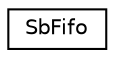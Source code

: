digraph "Graphical Class Hierarchy"
{
 // LATEX_PDF_SIZE
  edge [fontname="Helvetica",fontsize="10",labelfontname="Helvetica",labelfontsize="10"];
  node [fontname="Helvetica",fontsize="10",shape=record];
  rankdir="LR";
  Node0 [label="SbFifo",height=0.2,width=0.4,color="black", fillcolor="white", style="filled",URL="$classSbFifo.html",tooltip=" "];
}
